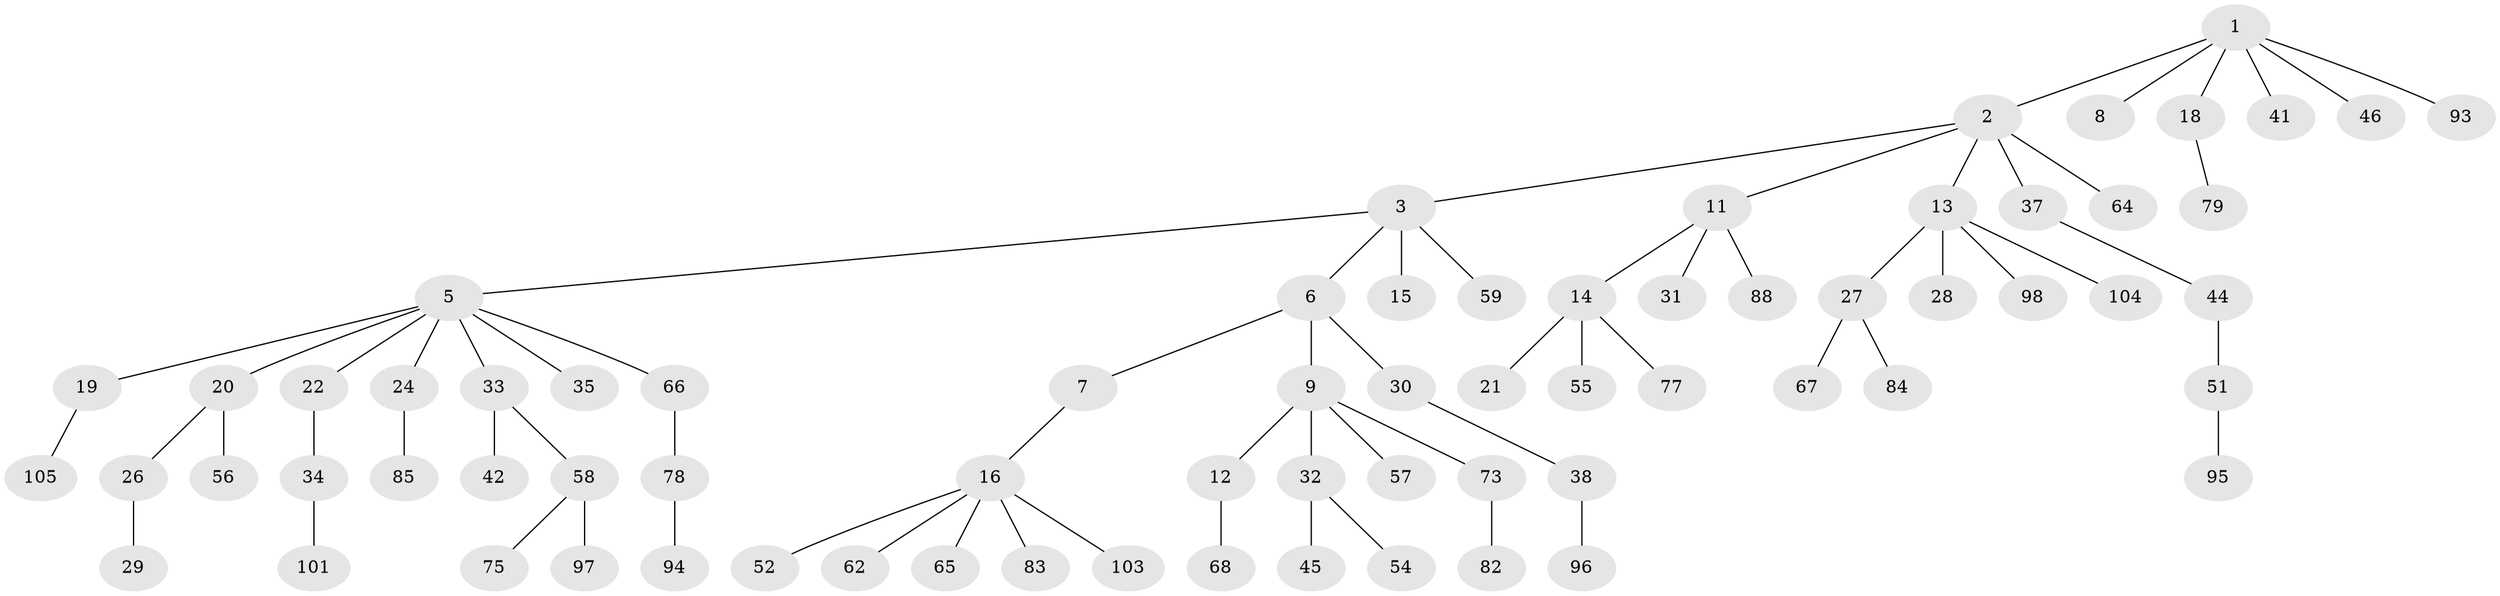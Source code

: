 // Generated by graph-tools (version 1.1) at 2025/24/03/03/25 07:24:07]
// undirected, 71 vertices, 70 edges
graph export_dot {
graph [start="1"]
  node [color=gray90,style=filled];
  1 [super="+4"];
  2 [super="+25"];
  3 [super="+86"];
  5 [super="+17"];
  6;
  7 [super="+71"];
  8 [super="+91"];
  9 [super="+10"];
  11 [super="+61"];
  12;
  13 [super="+23"];
  14 [super="+53"];
  15;
  16 [super="+39"];
  18 [super="+40"];
  19 [super="+43"];
  20 [super="+89"];
  21;
  22 [super="+90"];
  24 [super="+60"];
  26 [super="+47"];
  27 [super="+63"];
  28;
  29 [super="+72"];
  30;
  31;
  32 [super="+36"];
  33;
  34 [super="+48"];
  35 [super="+87"];
  37;
  38 [super="+49"];
  41;
  42 [super="+50"];
  44;
  45;
  46;
  51 [super="+92"];
  52;
  54 [super="+74"];
  55 [super="+70"];
  56;
  57;
  58 [super="+100"];
  59;
  62;
  64;
  65;
  66;
  67 [super="+102"];
  68 [super="+69"];
  73 [super="+76"];
  75;
  77 [super="+80"];
  78 [super="+81"];
  79;
  82;
  83;
  84;
  85;
  88;
  93;
  94;
  95;
  96 [super="+99"];
  97;
  98;
  101;
  103;
  104;
  105;
  1 -- 2;
  1 -- 8;
  1 -- 18;
  1 -- 41;
  1 -- 93;
  1 -- 46;
  2 -- 3;
  2 -- 11;
  2 -- 13;
  2 -- 37;
  2 -- 64;
  3 -- 5;
  3 -- 6;
  3 -- 15;
  3 -- 59;
  5 -- 20;
  5 -- 33;
  5 -- 66;
  5 -- 35;
  5 -- 19;
  5 -- 22;
  5 -- 24;
  6 -- 7;
  6 -- 9;
  6 -- 30;
  7 -- 16;
  9 -- 12;
  9 -- 57;
  9 -- 32;
  9 -- 73;
  11 -- 14;
  11 -- 31;
  11 -- 88;
  12 -- 68;
  13 -- 98;
  13 -- 104;
  13 -- 27;
  13 -- 28;
  14 -- 21;
  14 -- 77;
  14 -- 55;
  16 -- 62;
  16 -- 65;
  16 -- 83;
  16 -- 52;
  16 -- 103;
  18 -- 79;
  19 -- 105;
  20 -- 26;
  20 -- 56;
  22 -- 34;
  24 -- 85;
  26 -- 29;
  27 -- 67;
  27 -- 84;
  30 -- 38;
  32 -- 45;
  32 -- 54;
  33 -- 42;
  33 -- 58;
  34 -- 101;
  37 -- 44;
  38 -- 96;
  44 -- 51;
  51 -- 95;
  58 -- 75;
  58 -- 97;
  66 -- 78;
  73 -- 82;
  78 -- 94;
}
